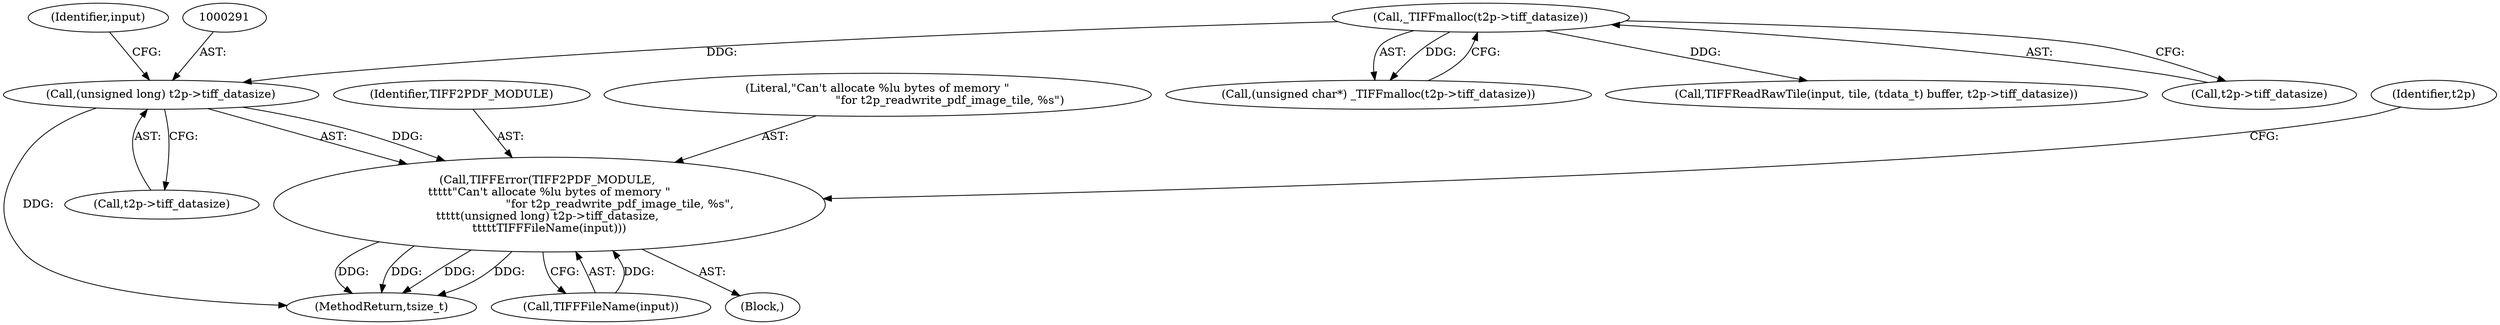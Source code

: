 digraph "0_libtiff_c7153361a4041260719b340f73f2f76@pointer" {
"1000290" [label="(Call,(unsigned long) t2p->tiff_datasize)"];
"1000278" [label="(Call,_TIFFmalloc(t2p->tiff_datasize))"];
"1000287" [label="(Call,TIFFError(TIFF2PDF_MODULE, \n\t\t\t\t\t\"Can't allocate %lu bytes of memory \"\n                                        \"for t2p_readwrite_pdf_image_tile, %s\", \n\t\t\t\t\t(unsigned long) t2p->tiff_datasize, \n\t\t\t\t\tTIFFFileName(input)))"];
"1000279" [label="(Call,t2p->tiff_datasize)"];
"1000296" [label="(Identifier,input)"];
"1000292" [label="(Call,t2p->tiff_datasize)"];
"1000287" [label="(Call,TIFFError(TIFF2PDF_MODULE, \n\t\t\t\t\t\"Can't allocate %lu bytes of memory \"\n                                        \"for t2p_readwrite_pdf_image_tile, %s\", \n\t\t\t\t\t(unsigned long) t2p->tiff_datasize, \n\t\t\t\t\tTIFFFileName(input)))"];
"1000286" [label="(Block,)"];
"1001530" [label="(MethodReturn,tsize_t)"];
"1000278" [label="(Call,_TIFFmalloc(t2p->tiff_datasize))"];
"1000290" [label="(Call,(unsigned long) t2p->tiff_datasize)"];
"1000276" [label="(Call,(unsigned char*) _TIFFmalloc(t2p->tiff_datasize))"];
"1000295" [label="(Call,TIFFFileName(input))"];
"1000288" [label="(Identifier,TIFF2PDF_MODULE)"];
"1000289" [label="(Literal,\"Can't allocate %lu bytes of memory \"\n                                        \"for t2p_readwrite_pdf_image_tile, %s\")"];
"1000304" [label="(Call,TIFFReadRawTile(input, tile, (tdata_t) buffer, t2p->tiff_datasize))"];
"1000299" [label="(Identifier,t2p)"];
"1000290" -> "1000287"  [label="AST: "];
"1000290" -> "1000292"  [label="CFG: "];
"1000291" -> "1000290"  [label="AST: "];
"1000292" -> "1000290"  [label="AST: "];
"1000296" -> "1000290"  [label="CFG: "];
"1000290" -> "1001530"  [label="DDG: "];
"1000290" -> "1000287"  [label="DDG: "];
"1000278" -> "1000290"  [label="DDG: "];
"1000278" -> "1000276"  [label="AST: "];
"1000278" -> "1000279"  [label="CFG: "];
"1000279" -> "1000278"  [label="AST: "];
"1000276" -> "1000278"  [label="CFG: "];
"1000278" -> "1000276"  [label="DDG: "];
"1000278" -> "1000304"  [label="DDG: "];
"1000287" -> "1000286"  [label="AST: "];
"1000287" -> "1000295"  [label="CFG: "];
"1000288" -> "1000287"  [label="AST: "];
"1000289" -> "1000287"  [label="AST: "];
"1000295" -> "1000287"  [label="AST: "];
"1000299" -> "1000287"  [label="CFG: "];
"1000287" -> "1001530"  [label="DDG: "];
"1000287" -> "1001530"  [label="DDG: "];
"1000287" -> "1001530"  [label="DDG: "];
"1000287" -> "1001530"  [label="DDG: "];
"1000295" -> "1000287"  [label="DDG: "];
}
